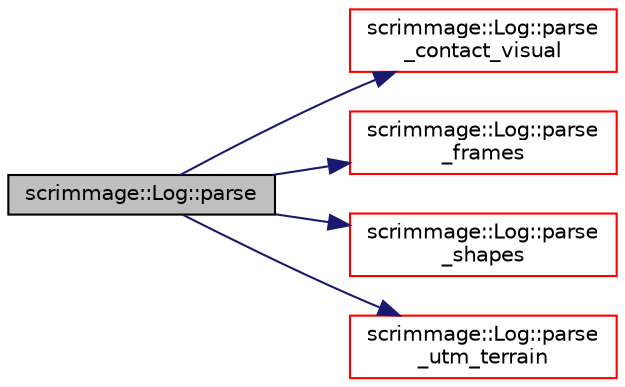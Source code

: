 digraph "scrimmage::Log::parse"
{
 // LATEX_PDF_SIZE
  edge [fontname="Helvetica",fontsize="10",labelfontname="Helvetica",labelfontsize="10"];
  node [fontname="Helvetica",fontsize="10",shape=record];
  rankdir="LR";
  Node1 [label="scrimmage::Log::parse",height=0.2,width=0.4,color="black", fillcolor="grey75", style="filled", fontcolor="black",tooltip=" "];
  Node1 -> Node2 [color="midnightblue",fontsize="10",style="solid",fontname="Helvetica"];
  Node2 [label="scrimmage::Log::parse\l_contact_visual",height=0.2,width=0.4,color="red", fillcolor="white", style="filled",URL="$classscrimmage_1_1Log.html#a56d5dd45d78ce923b55279cb90472fc5",tooltip=" "];
  Node1 -> Node5 [color="midnightblue",fontsize="10",style="solid",fontname="Helvetica"];
  Node5 [label="scrimmage::Log::parse\l_frames",height=0.2,width=0.4,color="red", fillcolor="white", style="filled",URL="$classscrimmage_1_1Log.html#a3b1fb32f63af5a35916eec706635de54",tooltip=" "];
  Node1 -> Node21 [color="midnightblue",fontsize="10",style="solid",fontname="Helvetica"];
  Node21 [label="scrimmage::Log::parse\l_shapes",height=0.2,width=0.4,color="red", fillcolor="white", style="filled",URL="$classscrimmage_1_1Log.html#a39e5fcf33939b3444bcb5840916760e1",tooltip=" "];
  Node1 -> Node23 [color="midnightblue",fontsize="10",style="solid",fontname="Helvetica"];
  Node23 [label="scrimmage::Log::parse\l_utm_terrain",height=0.2,width=0.4,color="red", fillcolor="white", style="filled",URL="$classscrimmage_1_1Log.html#a4f0c3357fe97354a01eee96cd23a509a",tooltip=" "];
}
